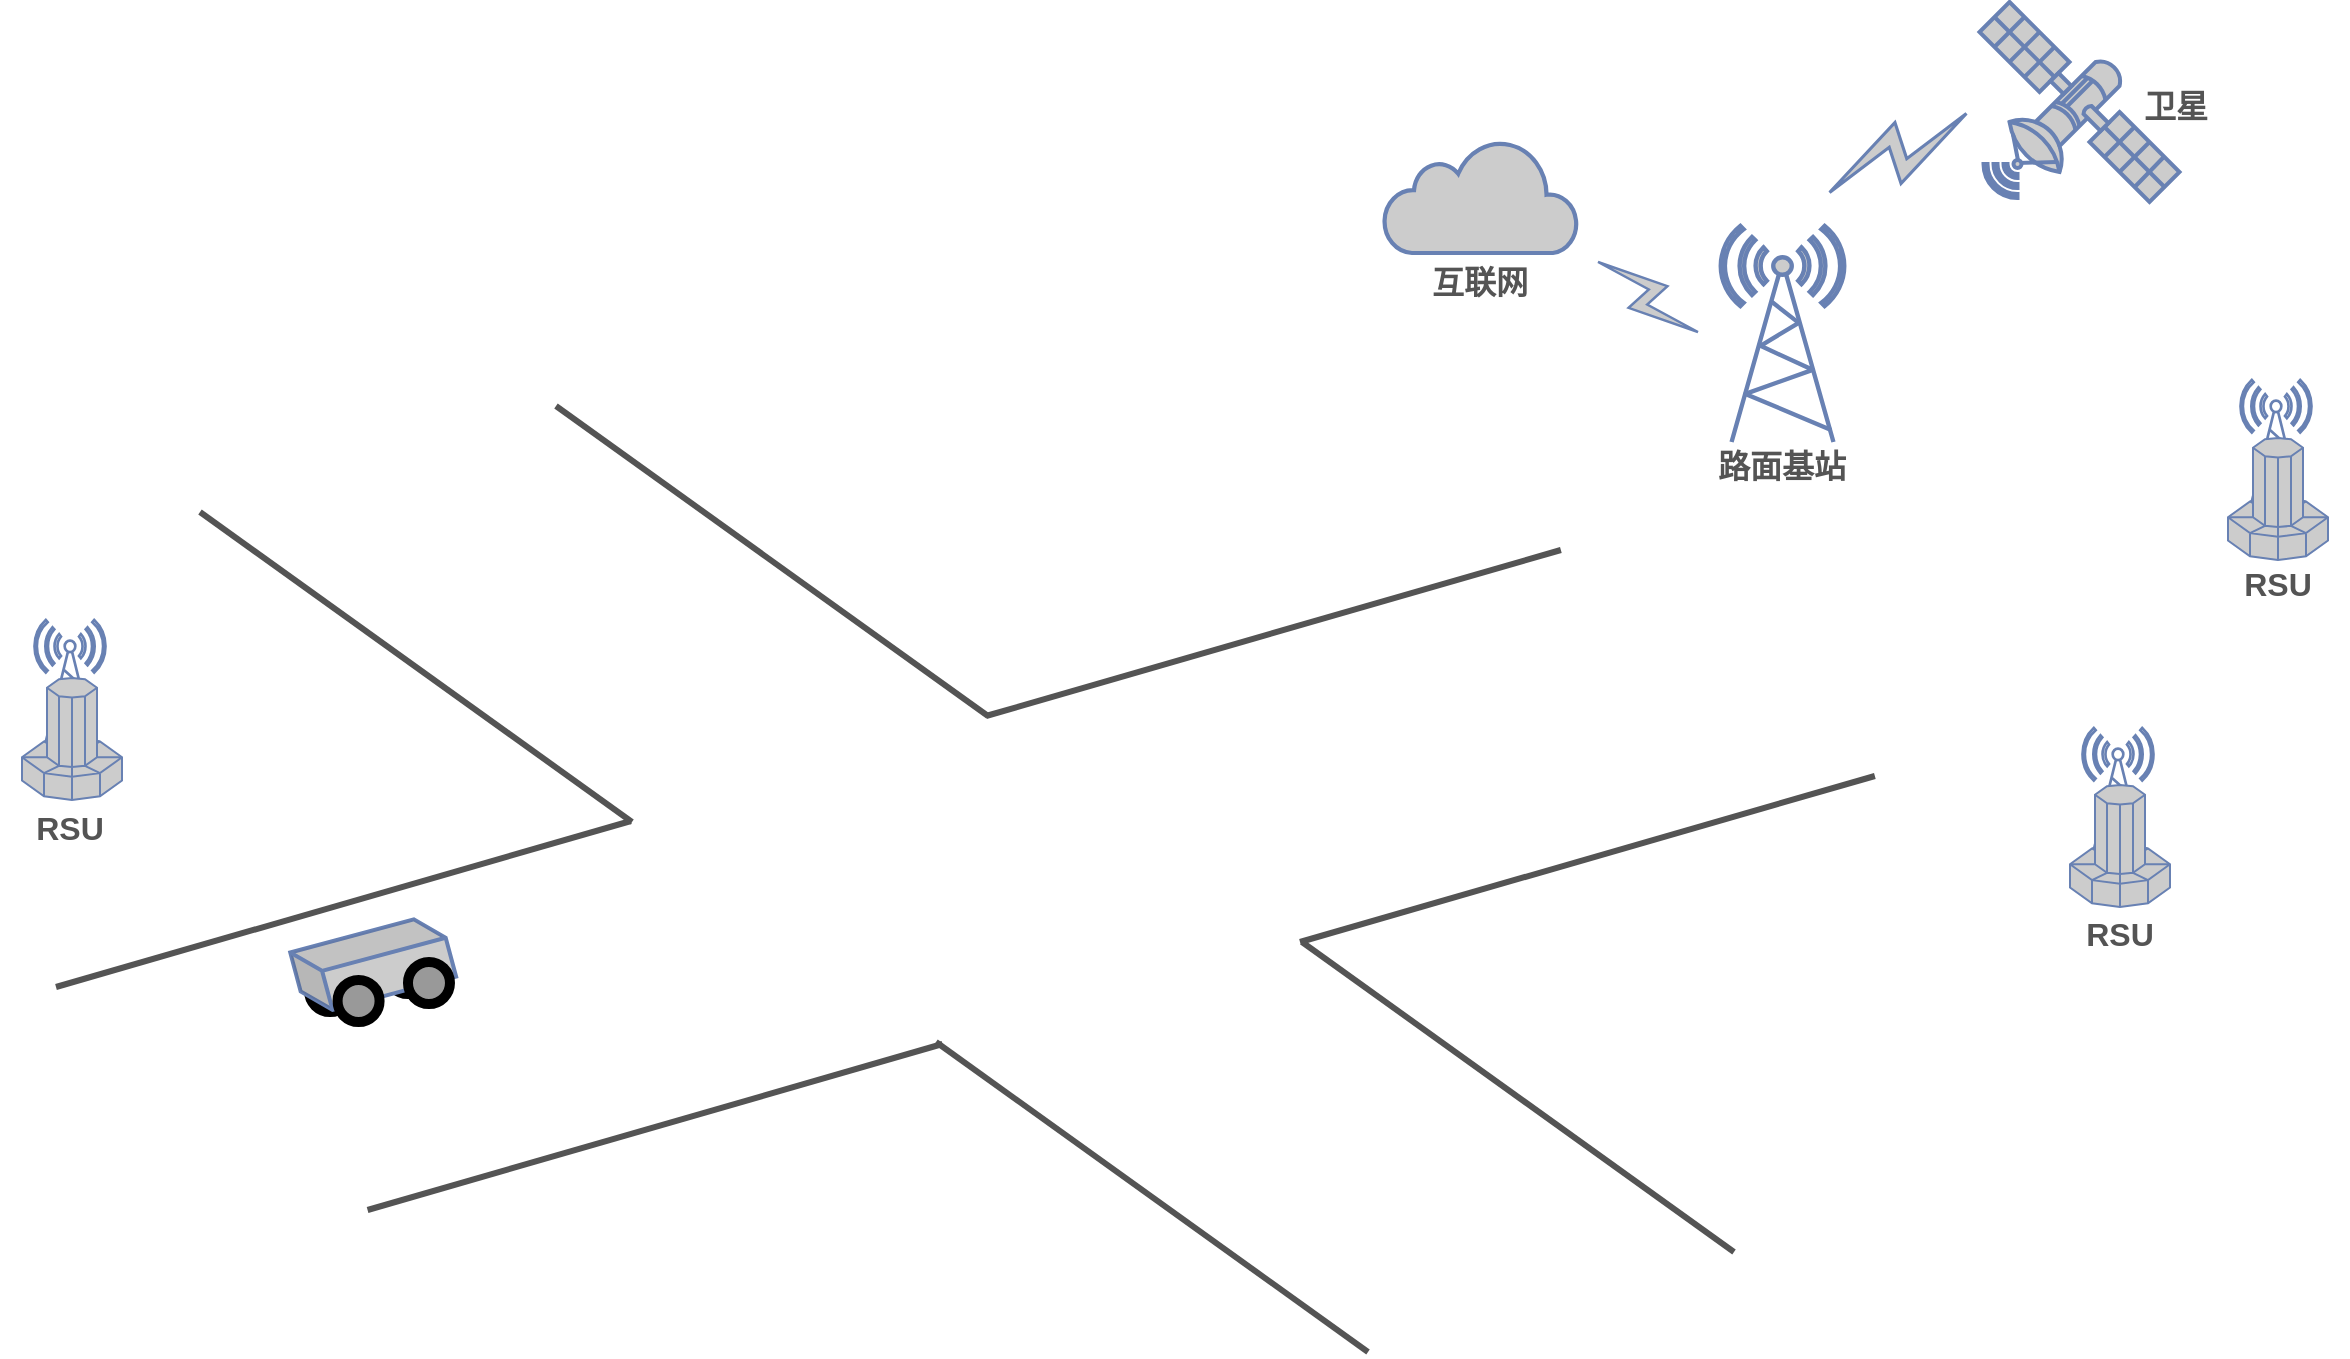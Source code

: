 <mxfile version="20.8.17" type="github">
  <diagram name="第 1 页" id="NdxWEblajsbIT6LDi7Qz">
    <mxGraphModel dx="1834" dy="764" grid="0" gridSize="10" guides="1" tooltips="1" connect="1" arrows="1" fold="1" page="0" pageScale="1" pageWidth="827" pageHeight="1169" math="0" shadow="0">
      <root>
        <mxCell id="0" />
        <mxCell id="1" parent="0" />
        <mxCell id="Gx4qkYqsBj971IWDEv4H-64" value="" style="ellipse;whiteSpace=wrap;html=1;aspect=fixed;fillStyle=auto;strokeColor=default;strokeWidth=5;fontSize=16;fontColor=#545454;fillColor=default;gradientColor=none;" vertex="1" parent="1">
          <mxGeometry x="97.53" y="493" width="21" height="21" as="geometry" />
        </mxCell>
        <mxCell id="Gx4qkYqsBj971IWDEv4H-63" value="" style="ellipse;whiteSpace=wrap;html=1;aspect=fixed;fillStyle=auto;strokeColor=default;strokeWidth=5;fontSize=16;fontColor=#545454;fillColor=default;gradientColor=none;" vertex="1" parent="1">
          <mxGeometry x="58.53" y="502" width="21" height="21" as="geometry" />
        </mxCell>
        <mxCell id="Gx4qkYqsBj971IWDEv4H-1" value="" style="fontColor=#0066CC;verticalAlign=top;verticalLabelPosition=bottom;labelPosition=center;align=center;html=1;outlineConnect=0;fillColor=#CCCCCC;strokeColor=#6881B3;gradientColor=none;gradientDirection=north;strokeWidth=2;shape=mxgraph.networks.satellite;rotation=0;" vertex="1" parent="1">
          <mxGeometry x="893.75" y="18" width="100" height="100" as="geometry" />
        </mxCell>
        <mxCell id="Gx4qkYqsBj971IWDEv4H-2" value="" style="fontColor=#0066CC;verticalAlign=top;verticalLabelPosition=bottom;labelPosition=center;align=center;html=1;outlineConnect=0;fillColor=#CCCCCC;strokeColor=#6881B3;gradientColor=none;gradientDirection=north;strokeWidth=2;shape=mxgraph.networks.radio_tower;" vertex="1" parent="1">
          <mxGeometry x="764.38" y="130" width="61.75" height="108" as="geometry" />
        </mxCell>
        <mxCell id="Gx4qkYqsBj971IWDEv4H-3" value="" style="html=1;outlineConnect=0;fillColor=#CCCCCC;strokeColor=#6881B3;gradientColor=none;gradientDirection=north;strokeWidth=2;shape=mxgraph.networks.cloud;fontColor=#ffffff;" vertex="1" parent="1">
          <mxGeometry x="596" y="87" width="96.86" height="56.5" as="geometry" />
        </mxCell>
        <mxCell id="Gx4qkYqsBj971IWDEv4H-6" value="" style="fontColor=#0066CC;verticalAlign=top;verticalLabelPosition=bottom;labelPosition=center;align=center;html=1;outlineConnect=0;fillColor=default;strokeColor=#6881B3;gradientColor=none;gradientDirection=north;strokeWidth=2;shape=mxgraph.networks.radio_tower;fillStyle=auto;" vertex="1" parent="1">
          <mxGeometry x="945.25" y="381" width="35.5" height="71" as="geometry" />
        </mxCell>
        <mxCell id="Gx4qkYqsBj971IWDEv4H-5" value="" style="fontColor=#0066CC;verticalAlign=top;verticalLabelPosition=bottom;labelPosition=center;align=center;html=1;outlineConnect=0;fillColor=#CCCCCC;strokeColor=#6881B3;gradientColor=none;gradientDirection=north;strokeWidth=2;shape=mxgraph.networks.supercomputer;fillStyle=auto;" vertex="1" parent="1">
          <mxGeometry x="939" y="409.5" width="50" height="61" as="geometry" />
        </mxCell>
        <mxCell id="Gx4qkYqsBj971IWDEv4H-12" value="" style="endArrow=none;html=1;rounded=0;strokeWidth=3;strokeColor=#545454;" edge="1" parent="1">
          <mxGeometry width="50" height="50" relative="1" as="geometry">
            <mxPoint x="220" y="428" as="sourcePoint" />
            <mxPoint x="4" y="273" as="targetPoint" />
          </mxGeometry>
        </mxCell>
        <mxCell id="Gx4qkYqsBj971IWDEv4H-13" value="" style="endArrow=none;html=1;rounded=0;strokeWidth=3;strokeColor=#545454;" edge="1" parent="1">
          <mxGeometry width="50" height="50" relative="1" as="geometry">
            <mxPoint x="-68" y="510.5" as="sourcePoint" />
            <mxPoint x="219.43" y="427.5" as="targetPoint" />
          </mxGeometry>
        </mxCell>
        <mxCell id="Gx4qkYqsBj971IWDEv4H-26" value="" style="fontColor=#0066CC;verticalAlign=top;verticalLabelPosition=bottom;labelPosition=center;align=center;html=1;outlineConnect=0;fillColor=default;strokeColor=#6881B3;gradientColor=none;gradientDirection=north;strokeWidth=2;shape=mxgraph.networks.radio_tower;fillStyle=auto;" vertex="1" parent="1">
          <mxGeometry x="-78.75" y="327" width="35.5" height="71" as="geometry" />
        </mxCell>
        <mxCell id="Gx4qkYqsBj971IWDEv4H-27" value="" style="fontColor=#0066CC;verticalAlign=top;verticalLabelPosition=bottom;labelPosition=center;align=center;html=1;outlineConnect=0;fillColor=#CCCCCC;strokeColor=#6881B3;gradientColor=none;gradientDirection=north;strokeWidth=2;shape=mxgraph.networks.supercomputer;fillStyle=auto;" vertex="1" parent="1">
          <mxGeometry x="-85" y="356" width="50" height="61" as="geometry" />
        </mxCell>
        <mxCell id="Gx4qkYqsBj971IWDEv4H-28" value="" style="fontColor=#0066CC;verticalAlign=top;verticalLabelPosition=bottom;labelPosition=center;align=center;html=1;outlineConnect=0;fillColor=default;strokeColor=#6881B3;gradientColor=none;gradientDirection=north;strokeWidth=2;shape=mxgraph.networks.radio_tower;fillStyle=auto;" vertex="1" parent="1">
          <mxGeometry x="1024.25" y="207" width="35.5" height="71" as="geometry" />
        </mxCell>
        <mxCell id="Gx4qkYqsBj971IWDEv4H-29" value="" style="fontColor=#0066CC;verticalAlign=top;verticalLabelPosition=bottom;labelPosition=center;align=center;html=1;outlineConnect=0;fillColor=#CCCCCC;strokeColor=#6881B3;gradientColor=none;gradientDirection=north;strokeWidth=2;shape=mxgraph.networks.supercomputer;fillStyle=auto;" vertex="1" parent="1">
          <mxGeometry x="1018" y="236" width="50" height="61" as="geometry" />
        </mxCell>
        <mxCell id="Gx4qkYqsBj971IWDEv4H-35" value="" style="fontColor=#0066CC;verticalAlign=top;verticalLabelPosition=bottom;labelPosition=center;align=center;html=1;outlineConnect=0;fillColor=#CCCCCC;strokeColor=#6881B3;gradientColor=none;gradientDirection=north;strokeWidth=2;shape=mxgraph.networks.comm_link;fillStyle=auto;rotation=60;" vertex="1" parent="1">
          <mxGeometry x="839" y="54" width="28" height="79" as="geometry" />
        </mxCell>
        <mxCell id="Gx4qkYqsBj971IWDEv4H-36" value="" style="fontColor=#0066CC;verticalAlign=top;verticalLabelPosition=bottom;labelPosition=center;align=center;html=1;outlineConnect=0;fillColor=#CCCCCC;strokeColor=#6881B3;gradientColor=none;gradientDirection=north;strokeWidth=2;shape=mxgraph.networks.comm_link;fillStyle=auto;rotation=-55;" vertex="1" parent="1">
          <mxGeometry x="718" y="135" width="20" height="61" as="geometry" />
        </mxCell>
        <mxCell id="Gx4qkYqsBj971IWDEv4H-37" value="互联网" style="text;strokeColor=none;align=center;fillColor=none;html=1;verticalAlign=middle;whiteSpace=wrap;rounded=0;fontStyle=1;fontSize=16;fontColor=#545454;" vertex="1" parent="1">
          <mxGeometry x="609.43" y="137.5" width="70" height="40" as="geometry" />
        </mxCell>
        <mxCell id="Gx4qkYqsBj971IWDEv4H-38" value="路面基站" style="text;strokeColor=none;align=center;fillColor=none;html=1;verticalAlign=middle;whiteSpace=wrap;rounded=0;fontStyle=1;fontSize=16;fontColor=#545454;" vertex="1" parent="1">
          <mxGeometry x="760.26" y="230" width="70" height="40" as="geometry" />
        </mxCell>
        <mxCell id="Gx4qkYqsBj971IWDEv4H-39" value="卫星" style="text;strokeColor=none;align=center;fillColor=none;html=1;verticalAlign=middle;whiteSpace=wrap;rounded=0;fontStyle=1;fontSize=16;fontColor=#545454;" vertex="1" parent="1">
          <mxGeometry x="956.75" y="50" width="70" height="40" as="geometry" />
        </mxCell>
        <mxCell id="Gx4qkYqsBj971IWDEv4H-40" value="RSU" style="text;strokeColor=none;align=center;fillColor=none;html=1;verticalAlign=middle;whiteSpace=wrap;rounded=0;fontStyle=1;fontSize=16;fontColor=#545454;" vertex="1" parent="1">
          <mxGeometry x="1008" y="289" width="70" height="40" as="geometry" />
        </mxCell>
        <mxCell id="Gx4qkYqsBj971IWDEv4H-41" value="RSU" style="text;strokeColor=none;align=center;fillColor=none;html=1;verticalAlign=middle;whiteSpace=wrap;rounded=0;fontStyle=1;fontSize=16;fontColor=#545454;" vertex="1" parent="1">
          <mxGeometry x="-96" y="410.5" width="70" height="40" as="geometry" />
        </mxCell>
        <mxCell id="Gx4qkYqsBj971IWDEv4H-42" value="RSU" style="text;strokeColor=none;align=center;fillColor=none;html=1;verticalAlign=middle;whiteSpace=wrap;rounded=0;fontStyle=1;fontSize=16;fontColor=#545454;" vertex="1" parent="1">
          <mxGeometry x="929" y="464" width="70" height="40" as="geometry" />
        </mxCell>
        <mxCell id="Gx4qkYqsBj971IWDEv4H-57" value="" style="shape=cube;whiteSpace=wrap;html=1;boundedLbl=1;backgroundOutline=1;darkOpacity=0.05;darkOpacity2=0.1;fillStyle=auto;strokeColor=#6881B3;strokeWidth=2;fontSize=16;fontColor=#545454;fillColor=#CCCCCC;gradientColor=none;rotation=-15;size=13;" vertex="1" parent="1">
          <mxGeometry x="52.1" y="482.72" width="76.99" height="33.16" as="geometry" />
        </mxCell>
        <mxCell id="Gx4qkYqsBj971IWDEv4H-61" value="" style="ellipse;whiteSpace=wrap;html=1;aspect=fixed;fillStyle=auto;strokeColor=default;strokeWidth=5;fontSize=16;fontColor=#545454;fillColor=#999999;gradientColor=none;" vertex="1" parent="1">
          <mxGeometry x="72.79" y="507" width="21" height="21" as="geometry" />
        </mxCell>
        <mxCell id="Gx4qkYqsBj971IWDEv4H-62" value="" style="ellipse;whiteSpace=wrap;html=1;aspect=fixed;fillStyle=auto;strokeColor=default;strokeWidth=5;fontSize=16;fontColor=#545454;fillColor=#999999;gradientColor=none;" vertex="1" parent="1">
          <mxGeometry x="107.99" y="498" width="21" height="21" as="geometry" />
        </mxCell>
        <mxCell id="Gx4qkYqsBj971IWDEv4H-66" value="" style="endArrow=none;html=1;rounded=0;strokeWidth=3;strokeColor=#545454;" edge="1" parent="1">
          <mxGeometry width="50" height="50" relative="1" as="geometry">
            <mxPoint x="87.79" y="622" as="sourcePoint" />
            <mxPoint x="375.22" y="539" as="targetPoint" />
          </mxGeometry>
        </mxCell>
        <mxCell id="Gx4qkYqsBj971IWDEv4H-67" value="" style="endArrow=none;html=1;rounded=0;strokeWidth=3;strokeColor=#545454;" edge="1" parent="1">
          <mxGeometry width="50" height="50" relative="1" as="geometry">
            <mxPoint x="398" y="375" as="sourcePoint" />
            <mxPoint x="182" y="220" as="targetPoint" />
          </mxGeometry>
        </mxCell>
        <mxCell id="Gx4qkYqsBj971IWDEv4H-69" value="" style="endArrow=none;html=1;rounded=0;strokeWidth=3;strokeColor=#545454;" edge="1" parent="1">
          <mxGeometry width="50" height="50" relative="1" as="geometry">
            <mxPoint x="588" y="693" as="sourcePoint" />
            <mxPoint x="372" y="538" as="targetPoint" />
          </mxGeometry>
        </mxCell>
        <mxCell id="Gx4qkYqsBj971IWDEv4H-72" value="" style="endArrow=none;html=1;rounded=0;strokeWidth=3;strokeColor=#545454;" edge="1" parent="1">
          <mxGeometry width="50" height="50" relative="1" as="geometry">
            <mxPoint x="397" y="375" as="sourcePoint" />
            <mxPoint x="684.43" y="292" as="targetPoint" />
          </mxGeometry>
        </mxCell>
        <mxCell id="Gx4qkYqsBj971IWDEv4H-75" value="" style="endArrow=none;html=1;rounded=0;strokeWidth=3;strokeColor=#545454;" edge="1" parent="1">
          <mxGeometry width="50" height="50" relative="1" as="geometry">
            <mxPoint x="771" y="643" as="sourcePoint" />
            <mxPoint x="555" y="488" as="targetPoint" />
          </mxGeometry>
        </mxCell>
        <mxCell id="Gx4qkYqsBj971IWDEv4H-76" value="" style="endArrow=none;html=1;rounded=0;strokeWidth=3;strokeColor=#545454;" edge="1" parent="1">
          <mxGeometry width="50" height="50" relative="1" as="geometry">
            <mxPoint x="554" y="488" as="sourcePoint" />
            <mxPoint x="841.43" y="405" as="targetPoint" />
          </mxGeometry>
        </mxCell>
      </root>
    </mxGraphModel>
  </diagram>
</mxfile>
